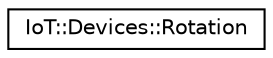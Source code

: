 digraph "Graphical Class Hierarchy"
{
 // LATEX_PDF_SIZE
  edge [fontname="Helvetica",fontsize="10",labelfontname="Helvetica",labelfontsize="10"];
  node [fontname="Helvetica",fontsize="10",shape=record];
  rankdir="LR";
  Node0 [label="IoT::Devices::Rotation",height=0.2,width=0.4,color="black", fillcolor="white", style="filled",URL="$structIoT_1_1Devices_1_1Rotation.html",tooltip="Rotation values from a three-axis Gyroscope."];
}
